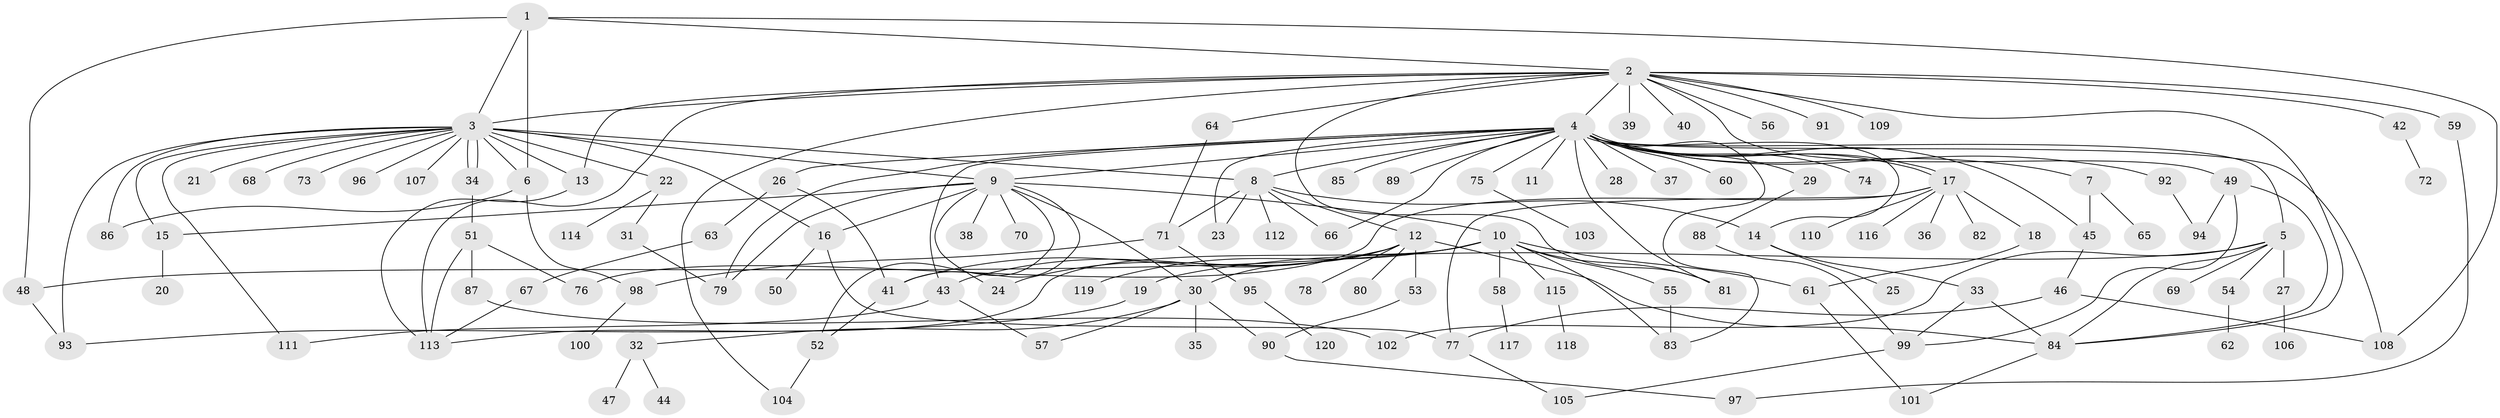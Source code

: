 // coarse degree distribution, {6: 0.03296703296703297, 16: 0.01098901098901099, 17: 0.01098901098901099, 31: 0.01098901098901099, 7: 0.02197802197802198, 3: 0.14285714285714285, 15: 0.01098901098901099, 9: 0.01098901098901099, 1: 0.45054945054945056, 8: 0.01098901098901099, 5: 0.02197802197802198, 2: 0.18681318681318682, 4: 0.07692307692307693}
// Generated by graph-tools (version 1.1) at 2025/23/03/03/25 07:23:53]
// undirected, 120 vertices, 175 edges
graph export_dot {
graph [start="1"]
  node [color=gray90,style=filled];
  1;
  2;
  3;
  4;
  5;
  6;
  7;
  8;
  9;
  10;
  11;
  12;
  13;
  14;
  15;
  16;
  17;
  18;
  19;
  20;
  21;
  22;
  23;
  24;
  25;
  26;
  27;
  28;
  29;
  30;
  31;
  32;
  33;
  34;
  35;
  36;
  37;
  38;
  39;
  40;
  41;
  42;
  43;
  44;
  45;
  46;
  47;
  48;
  49;
  50;
  51;
  52;
  53;
  54;
  55;
  56;
  57;
  58;
  59;
  60;
  61;
  62;
  63;
  64;
  65;
  66;
  67;
  68;
  69;
  70;
  71;
  72;
  73;
  74;
  75;
  76;
  77;
  78;
  79;
  80;
  81;
  82;
  83;
  84;
  85;
  86;
  87;
  88;
  89;
  90;
  91;
  92;
  93;
  94;
  95;
  96;
  97;
  98;
  99;
  100;
  101;
  102;
  103;
  104;
  105;
  106;
  107;
  108;
  109;
  110;
  111;
  112;
  113;
  114;
  115;
  116;
  117;
  118;
  119;
  120;
  1 -- 2;
  1 -- 3;
  1 -- 6;
  1 -- 48;
  1 -- 108;
  2 -- 3;
  2 -- 4;
  2 -- 13;
  2 -- 39;
  2 -- 40;
  2 -- 42;
  2 -- 49;
  2 -- 56;
  2 -- 59;
  2 -- 64;
  2 -- 81;
  2 -- 84;
  2 -- 91;
  2 -- 104;
  2 -- 109;
  2 -- 113;
  3 -- 6;
  3 -- 8;
  3 -- 9;
  3 -- 13;
  3 -- 15;
  3 -- 16;
  3 -- 21;
  3 -- 22;
  3 -- 34;
  3 -- 34;
  3 -- 68;
  3 -- 73;
  3 -- 86;
  3 -- 93;
  3 -- 96;
  3 -- 107;
  3 -- 111;
  4 -- 5;
  4 -- 7;
  4 -- 8;
  4 -- 9;
  4 -- 11;
  4 -- 14;
  4 -- 17;
  4 -- 17;
  4 -- 23;
  4 -- 26;
  4 -- 28;
  4 -- 29;
  4 -- 37;
  4 -- 43;
  4 -- 45;
  4 -- 60;
  4 -- 66;
  4 -- 74;
  4 -- 75;
  4 -- 79;
  4 -- 81;
  4 -- 83;
  4 -- 85;
  4 -- 89;
  4 -- 92;
  4 -- 108;
  5 -- 19;
  5 -- 27;
  5 -- 54;
  5 -- 69;
  5 -- 84;
  5 -- 102;
  6 -- 86;
  6 -- 98;
  7 -- 45;
  7 -- 65;
  8 -- 12;
  8 -- 14;
  8 -- 23;
  8 -- 66;
  8 -- 71;
  8 -- 112;
  9 -- 10;
  9 -- 15;
  9 -- 16;
  9 -- 24;
  9 -- 30;
  9 -- 38;
  9 -- 41;
  9 -- 52;
  9 -- 70;
  9 -- 79;
  10 -- 48;
  10 -- 55;
  10 -- 58;
  10 -- 61;
  10 -- 81;
  10 -- 83;
  10 -- 113;
  10 -- 115;
  10 -- 119;
  12 -- 24;
  12 -- 30;
  12 -- 41;
  12 -- 43;
  12 -- 53;
  12 -- 78;
  12 -- 80;
  12 -- 84;
  13 -- 113;
  14 -- 25;
  14 -- 33;
  15 -- 20;
  16 -- 50;
  16 -- 77;
  17 -- 18;
  17 -- 36;
  17 -- 76;
  17 -- 77;
  17 -- 82;
  17 -- 110;
  17 -- 116;
  18 -- 61;
  19 -- 93;
  22 -- 31;
  22 -- 114;
  26 -- 41;
  26 -- 63;
  27 -- 106;
  29 -- 88;
  30 -- 32;
  30 -- 35;
  30 -- 57;
  30 -- 90;
  31 -- 79;
  32 -- 44;
  32 -- 47;
  33 -- 84;
  33 -- 99;
  34 -- 51;
  41 -- 52;
  42 -- 72;
  43 -- 57;
  43 -- 111;
  45 -- 46;
  46 -- 77;
  46 -- 108;
  48 -- 93;
  49 -- 84;
  49 -- 94;
  49 -- 99;
  51 -- 76;
  51 -- 87;
  51 -- 113;
  52 -- 104;
  53 -- 90;
  54 -- 62;
  55 -- 83;
  58 -- 117;
  59 -- 97;
  61 -- 101;
  63 -- 67;
  64 -- 71;
  67 -- 113;
  71 -- 95;
  71 -- 98;
  75 -- 103;
  77 -- 105;
  84 -- 101;
  87 -- 102;
  88 -- 99;
  90 -- 97;
  92 -- 94;
  95 -- 120;
  98 -- 100;
  99 -- 105;
  115 -- 118;
}
